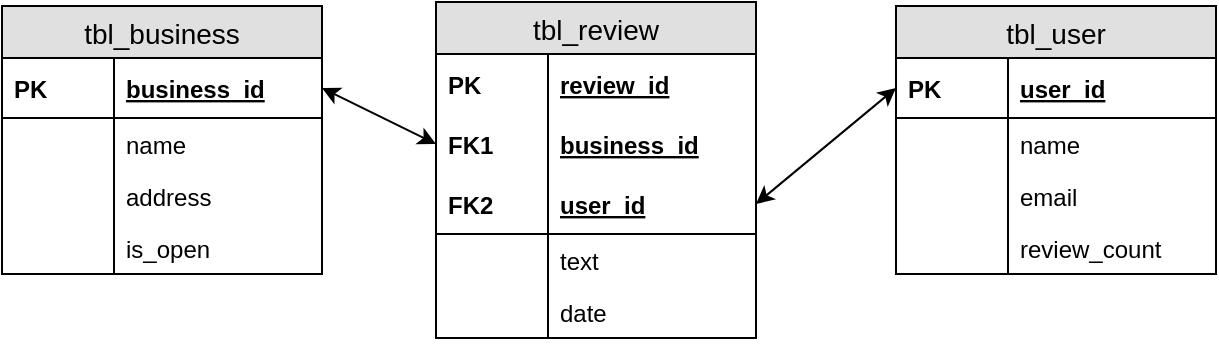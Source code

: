 <mxfile version="11.3.0" type="device" pages="1"><diagram id="N9O51Fu1-xELQUEyT547" name="Page-1"><mxGraphModel dx="923" dy="524" grid="1" gridSize="10" guides="1" tooltips="1" connect="1" arrows="1" fold="1" page="1" pageScale="1" pageWidth="850" pageHeight="1100" math="0" shadow="0"><root><mxCell id="0"/><mxCell id="1" parent="0"/><mxCell id="jIh6t_ptJRuefBYO1UFp-4" value="&lt;span style=&quot;font-family: &amp;#34;helvetica&amp;#34; , &amp;#34;arial&amp;#34; , sans-serif ; font-size: 0px&quot;&gt;%3CmxGraphModel%3E%3Croot%3E%3CmxCell%20id%3D%220%22%2F%3E%3CmxCell%20id%3D%221%22%20parent%3D%220%22%2F%3E%3CmxCell%20id%3D%222%22%20value%3D%22%22%20style%3D%22rounded%3D0%3BwhiteSpace%3Dwrap%3Bhtml%3D1%3B%22%20vertex%3D%221%22%20parent%3D%221%22%3E%3CmxGeometry%20x%3D%22410%22%20y%3D%2295%22%20width%3D%22170%22%20height%3D%2290%22%20as%3D%22geometry%22%2F%3E%3C%2FmxCell%3E%3C%2Froot%3E%3C%2FmxGraphModel%3E&lt;/span&gt;" style="text;html=1;resizable=0;points=[];autosize=1;align=left;verticalAlign=top;spacingTop=-4;" vertex="1" parent="1"><mxGeometry x="227" y="85" width="20" height="20" as="geometry"/></mxCell><mxCell id="jIh6t_ptJRuefBYO1UFp-7" value="tbl_business" style="swimlane;fontStyle=0;childLayout=stackLayout;horizontal=1;startSize=26;fillColor=#e0e0e0;horizontalStack=0;resizeParent=1;resizeParentMax=0;resizeLast=0;collapsible=1;marginBottom=0;swimlaneFillColor=#ffffff;align=center;fontSize=14;" vertex="1" parent="1"><mxGeometry x="123" y="40" width="160" height="134" as="geometry"/></mxCell><mxCell id="jIh6t_ptJRuefBYO1UFp-8" value="business_id" style="shape=partialRectangle;top=0;left=0;right=0;bottom=1;align=left;verticalAlign=middle;fillColor=none;spacingLeft=60;spacingRight=4;overflow=hidden;rotatable=0;points=[[0,0.5],[1,0.5]];portConstraint=eastwest;dropTarget=0;fontStyle=5;fontSize=12;" vertex="1" parent="jIh6t_ptJRuefBYO1UFp-7"><mxGeometry y="26" width="160" height="30" as="geometry"/></mxCell><mxCell id="jIh6t_ptJRuefBYO1UFp-9" value="PK" style="shape=partialRectangle;fontStyle=1;top=0;left=0;bottom=0;fillColor=none;align=left;verticalAlign=middle;spacingLeft=4;spacingRight=4;overflow=hidden;rotatable=0;points=[];portConstraint=eastwest;part=1;fontSize=12;" vertex="1" connectable="0" parent="jIh6t_ptJRuefBYO1UFp-8"><mxGeometry width="56" height="30" as="geometry"/></mxCell><mxCell id="jIh6t_ptJRuefBYO1UFp-12" value="name" style="shape=partialRectangle;top=0;left=0;right=0;bottom=0;align=left;verticalAlign=top;fillColor=none;spacingLeft=60;spacingRight=4;overflow=hidden;rotatable=0;points=[[0,0.5],[1,0.5]];portConstraint=eastwest;dropTarget=0;fontSize=12;strokeColor=#000000;labelBorderColor=none;" vertex="1" parent="jIh6t_ptJRuefBYO1UFp-7"><mxGeometry y="56" width="160" height="26" as="geometry"/></mxCell><mxCell id="jIh6t_ptJRuefBYO1UFp-13" value="" style="shape=partialRectangle;top=0;left=0;bottom=0;fillColor=none;align=left;verticalAlign=top;spacingLeft=4;spacingRight=4;overflow=hidden;rotatable=0;points=[];portConstraint=eastwest;part=1;fontSize=12;" vertex="1" connectable="0" parent="jIh6t_ptJRuefBYO1UFp-12"><mxGeometry width="56" height="26" as="geometry"/></mxCell><mxCell id="jIh6t_ptJRuefBYO1UFp-14" value="address" style="shape=partialRectangle;top=0;left=0;right=0;bottom=0;align=left;verticalAlign=top;fillColor=none;spacingLeft=60;spacingRight=4;overflow=hidden;rotatable=0;points=[[0,0.5],[1,0.5]];portConstraint=eastwest;dropTarget=0;fontSize=12;" vertex="1" parent="jIh6t_ptJRuefBYO1UFp-7"><mxGeometry y="82" width="160" height="26" as="geometry"/></mxCell><mxCell id="jIh6t_ptJRuefBYO1UFp-15" value="" style="shape=partialRectangle;top=0;left=0;bottom=0;fillColor=none;align=left;verticalAlign=top;spacingLeft=4;spacingRight=4;overflow=hidden;rotatable=0;points=[];portConstraint=eastwest;part=1;fontSize=12;" vertex="1" connectable="0" parent="jIh6t_ptJRuefBYO1UFp-14"><mxGeometry width="56" height="26" as="geometry"/></mxCell><mxCell id="jIh6t_ptJRuefBYO1UFp-16" value="is_open" style="shape=partialRectangle;top=0;left=0;right=0;bottom=0;align=left;verticalAlign=top;fillColor=none;spacingLeft=60;spacingRight=4;overflow=hidden;rotatable=0;points=[[0,0.5],[1,0.5]];portConstraint=eastwest;dropTarget=0;fontSize=12;" vertex="1" parent="jIh6t_ptJRuefBYO1UFp-7"><mxGeometry y="108" width="160" height="26" as="geometry"/></mxCell><mxCell id="jIh6t_ptJRuefBYO1UFp-17" value="" style="shape=partialRectangle;top=0;left=0;bottom=0;fillColor=none;align=left;verticalAlign=top;spacingLeft=4;spacingRight=4;overflow=hidden;rotatable=0;points=[];portConstraint=eastwest;part=1;fontSize=12;" vertex="1" connectable="0" parent="jIh6t_ptJRuefBYO1UFp-16"><mxGeometry width="56" height="26" as="geometry"/></mxCell><mxCell id="jIh6t_ptJRuefBYO1UFp-18" value="tbl_review" style="swimlane;fontStyle=0;childLayout=stackLayout;horizontal=1;startSize=26;fillColor=#e0e0e0;horizontalStack=0;resizeParent=1;resizeParentMax=0;resizeLast=0;collapsible=1;marginBottom=0;swimlaneFillColor=#ffffff;align=center;fontSize=14;" vertex="1" parent="1"><mxGeometry x="340" y="38" width="160" height="168" as="geometry"/></mxCell><mxCell id="jIh6t_ptJRuefBYO1UFp-25" value="review_id" style="shape=partialRectangle;top=0;left=0;right=0;bottom=0;align=left;verticalAlign=middle;fillColor=none;spacingLeft=60;spacingRight=4;overflow=hidden;rotatable=0;points=[[0,0.5],[1,0.5]];portConstraint=eastwest;dropTarget=0;fontStyle=5;fontSize=12;" vertex="1" parent="jIh6t_ptJRuefBYO1UFp-18"><mxGeometry y="26" width="160" height="30" as="geometry"/></mxCell><mxCell id="jIh6t_ptJRuefBYO1UFp-26" value="PK" style="shape=partialRectangle;fontStyle=1;top=0;left=0;bottom=0;fillColor=none;align=left;verticalAlign=middle;spacingLeft=4;spacingRight=4;overflow=hidden;rotatable=0;points=[];portConstraint=eastwest;part=1;fontSize=12;" vertex="1" connectable="0" parent="jIh6t_ptJRuefBYO1UFp-25"><mxGeometry width="56" height="30" as="geometry"/></mxCell><mxCell id="jIh6t_ptJRuefBYO1UFp-19" value="business_id" style="shape=partialRectangle;top=0;left=0;right=0;bottom=0;align=left;verticalAlign=middle;fillColor=none;spacingLeft=60;spacingRight=4;overflow=hidden;rotatable=0;points=[[0,0.5],[1,0.5]];portConstraint=eastwest;dropTarget=0;fontStyle=5;fontSize=12;" vertex="1" parent="jIh6t_ptJRuefBYO1UFp-18"><mxGeometry y="56" width="160" height="30" as="geometry"/></mxCell><mxCell id="jIh6t_ptJRuefBYO1UFp-20" value="FK1" style="shape=partialRectangle;fontStyle=1;top=0;left=0;bottom=0;fillColor=none;align=left;verticalAlign=middle;spacingLeft=4;spacingRight=4;overflow=hidden;rotatable=0;points=[];portConstraint=eastwest;part=1;fontSize=12;" vertex="1" connectable="0" parent="jIh6t_ptJRuefBYO1UFp-19"><mxGeometry width="56" height="30" as="geometry"/></mxCell><mxCell id="jIh6t_ptJRuefBYO1UFp-21" value="user_id" style="shape=partialRectangle;top=0;left=0;right=0;bottom=1;align=left;verticalAlign=middle;fillColor=none;spacingLeft=60;spacingRight=4;overflow=hidden;rotatable=0;points=[[0,0.5],[1,0.5]];portConstraint=eastwest;dropTarget=0;fontStyle=5;fontSize=12;" vertex="1" parent="jIh6t_ptJRuefBYO1UFp-18"><mxGeometry y="86" width="160" height="30" as="geometry"/></mxCell><mxCell id="jIh6t_ptJRuefBYO1UFp-22" value="FK2" style="shape=partialRectangle;fontStyle=1;top=0;left=0;bottom=0;fillColor=none;align=left;verticalAlign=middle;spacingLeft=4;spacingRight=4;overflow=hidden;rotatable=0;points=[];portConstraint=eastwest;part=1;fontSize=12;" vertex="1" connectable="0" parent="jIh6t_ptJRuefBYO1UFp-21"><mxGeometry width="56" height="30" as="geometry"/></mxCell><mxCell id="jIh6t_ptJRuefBYO1UFp-23" value="text" style="shape=partialRectangle;top=0;left=0;right=0;bottom=0;align=left;verticalAlign=top;fillColor=none;spacingLeft=60;spacingRight=4;overflow=hidden;rotatable=0;points=[[0,0.5],[1,0.5]];portConstraint=eastwest;dropTarget=0;fontSize=12;" vertex="1" parent="jIh6t_ptJRuefBYO1UFp-18"><mxGeometry y="116" width="160" height="26" as="geometry"/></mxCell><mxCell id="jIh6t_ptJRuefBYO1UFp-24" value="" style="shape=partialRectangle;top=0;left=0;bottom=0;fillColor=none;align=left;verticalAlign=top;spacingLeft=4;spacingRight=4;overflow=hidden;rotatable=0;points=[];portConstraint=eastwest;part=1;fontSize=12;" vertex="1" connectable="0" parent="jIh6t_ptJRuefBYO1UFp-23"><mxGeometry width="56" height="26" as="geometry"/></mxCell><mxCell id="jIh6t_ptJRuefBYO1UFp-27" value="date" style="shape=partialRectangle;top=0;left=0;right=0;bottom=0;align=left;verticalAlign=top;fillColor=none;spacingLeft=60;spacingRight=4;overflow=hidden;rotatable=0;points=[[0,0.5],[1,0.5]];portConstraint=eastwest;dropTarget=0;fontSize=12;" vertex="1" parent="jIh6t_ptJRuefBYO1UFp-18"><mxGeometry y="142" width="160" height="26" as="geometry"/></mxCell><mxCell id="jIh6t_ptJRuefBYO1UFp-28" value="" style="shape=partialRectangle;top=0;left=0;bottom=0;fillColor=none;align=left;verticalAlign=top;spacingLeft=4;spacingRight=4;overflow=hidden;rotatable=0;points=[];portConstraint=eastwest;part=1;fontSize=12;" vertex="1" connectable="0" parent="jIh6t_ptJRuefBYO1UFp-27"><mxGeometry width="56" height="26" as="geometry"/></mxCell><mxCell id="jIh6t_ptJRuefBYO1UFp-29" value="tbl_user" style="swimlane;fontStyle=0;childLayout=stackLayout;horizontal=1;startSize=26;fillColor=#e0e0e0;horizontalStack=0;resizeParent=1;resizeParentMax=0;resizeLast=0;collapsible=1;marginBottom=0;swimlaneFillColor=#ffffff;align=center;fontSize=14;" vertex="1" parent="1"><mxGeometry x="570" y="40" width="160" height="134" as="geometry"/></mxCell><mxCell id="jIh6t_ptJRuefBYO1UFp-30" value="user_id" style="shape=partialRectangle;top=0;left=0;right=0;bottom=1;align=left;verticalAlign=middle;fillColor=none;spacingLeft=60;spacingRight=4;overflow=hidden;rotatable=0;points=[[0,0.5],[1,0.5]];portConstraint=eastwest;dropTarget=0;fontStyle=5;fontSize=12;" vertex="1" parent="jIh6t_ptJRuefBYO1UFp-29"><mxGeometry y="26" width="160" height="30" as="geometry"/></mxCell><mxCell id="jIh6t_ptJRuefBYO1UFp-31" value="PK" style="shape=partialRectangle;fontStyle=1;top=0;left=0;bottom=0;fillColor=none;align=left;verticalAlign=middle;spacingLeft=4;spacingRight=4;overflow=hidden;rotatable=0;points=[];portConstraint=eastwest;part=1;fontSize=12;" vertex="1" connectable="0" parent="jIh6t_ptJRuefBYO1UFp-30"><mxGeometry width="56" height="30" as="geometry"/></mxCell><mxCell id="jIh6t_ptJRuefBYO1UFp-36" value="name" style="shape=partialRectangle;top=0;left=0;right=0;bottom=0;align=left;verticalAlign=top;fillColor=none;spacingLeft=60;spacingRight=4;overflow=hidden;rotatable=0;points=[[0,0.5],[1,0.5]];portConstraint=eastwest;dropTarget=0;fontSize=12;" vertex="1" parent="jIh6t_ptJRuefBYO1UFp-29"><mxGeometry y="56" width="160" height="26" as="geometry"/></mxCell><mxCell id="jIh6t_ptJRuefBYO1UFp-37" value="" style="shape=partialRectangle;top=0;left=0;bottom=0;fillColor=none;align=left;verticalAlign=top;spacingLeft=4;spacingRight=4;overflow=hidden;rotatable=0;points=[];portConstraint=eastwest;part=1;fontSize=12;" vertex="1" connectable="0" parent="jIh6t_ptJRuefBYO1UFp-36"><mxGeometry width="56" height="26" as="geometry"/></mxCell><mxCell id="jIh6t_ptJRuefBYO1UFp-40" value="email" style="shape=partialRectangle;top=0;left=0;right=0;bottom=0;align=left;verticalAlign=top;fillColor=none;spacingLeft=60;spacingRight=4;overflow=hidden;rotatable=0;points=[[0,0.5],[1,0.5]];portConstraint=eastwest;dropTarget=0;fontSize=12;" vertex="1" parent="jIh6t_ptJRuefBYO1UFp-29"><mxGeometry y="82" width="160" height="26" as="geometry"/></mxCell><mxCell id="jIh6t_ptJRuefBYO1UFp-41" value="" style="shape=partialRectangle;top=0;left=0;bottom=0;fillColor=none;align=left;verticalAlign=top;spacingLeft=4;spacingRight=4;overflow=hidden;rotatable=0;points=[];portConstraint=eastwest;part=1;fontSize=12;" vertex="1" connectable="0" parent="jIh6t_ptJRuefBYO1UFp-40"><mxGeometry width="56" height="26" as="geometry"/></mxCell><mxCell id="jIh6t_ptJRuefBYO1UFp-38" value="review_count" style="shape=partialRectangle;top=0;left=0;right=0;bottom=0;align=left;verticalAlign=top;fillColor=none;spacingLeft=60;spacingRight=4;overflow=hidden;rotatable=0;points=[[0,0.5],[1,0.5]];portConstraint=eastwest;dropTarget=0;fontSize=12;" vertex="1" parent="jIh6t_ptJRuefBYO1UFp-29"><mxGeometry y="108" width="160" height="26" as="geometry"/></mxCell><mxCell id="jIh6t_ptJRuefBYO1UFp-39" value="" style="shape=partialRectangle;top=0;left=0;bottom=0;fillColor=none;align=left;verticalAlign=top;spacingLeft=4;spacingRight=4;overflow=hidden;rotatable=0;points=[];portConstraint=eastwest;part=1;fontSize=12;" vertex="1" connectable="0" parent="jIh6t_ptJRuefBYO1UFp-38"><mxGeometry width="56" height="26" as="geometry"/></mxCell><mxCell id="jIh6t_ptJRuefBYO1UFp-43" value="" style="endArrow=classic;startArrow=classic;html=1;entryX=1;entryY=0.5;entryDx=0;entryDy=0;exitX=0;exitY=0.5;exitDx=0;exitDy=0;" edge="1" parent="1" source="jIh6t_ptJRuefBYO1UFp-19" target="jIh6t_ptJRuefBYO1UFp-8"><mxGeometry width="50" height="50" relative="1" as="geometry"><mxPoint x="70" y="280" as="sourcePoint"/><mxPoint x="120" y="230" as="targetPoint"/></mxGeometry></mxCell><mxCell id="jIh6t_ptJRuefBYO1UFp-44" value="" style="endArrow=classic;startArrow=classic;html=1;entryX=1;entryY=0.5;entryDx=0;entryDy=0;exitX=0;exitY=0.5;exitDx=0;exitDy=0;" edge="1" parent="1" source="jIh6t_ptJRuefBYO1UFp-30" target="jIh6t_ptJRuefBYO1UFp-21"><mxGeometry width="50" height="50" relative="1" as="geometry"><mxPoint x="350" y="119" as="sourcePoint"/><mxPoint x="237" y="89" as="targetPoint"/></mxGeometry></mxCell></root></mxGraphModel></diagram></mxfile>